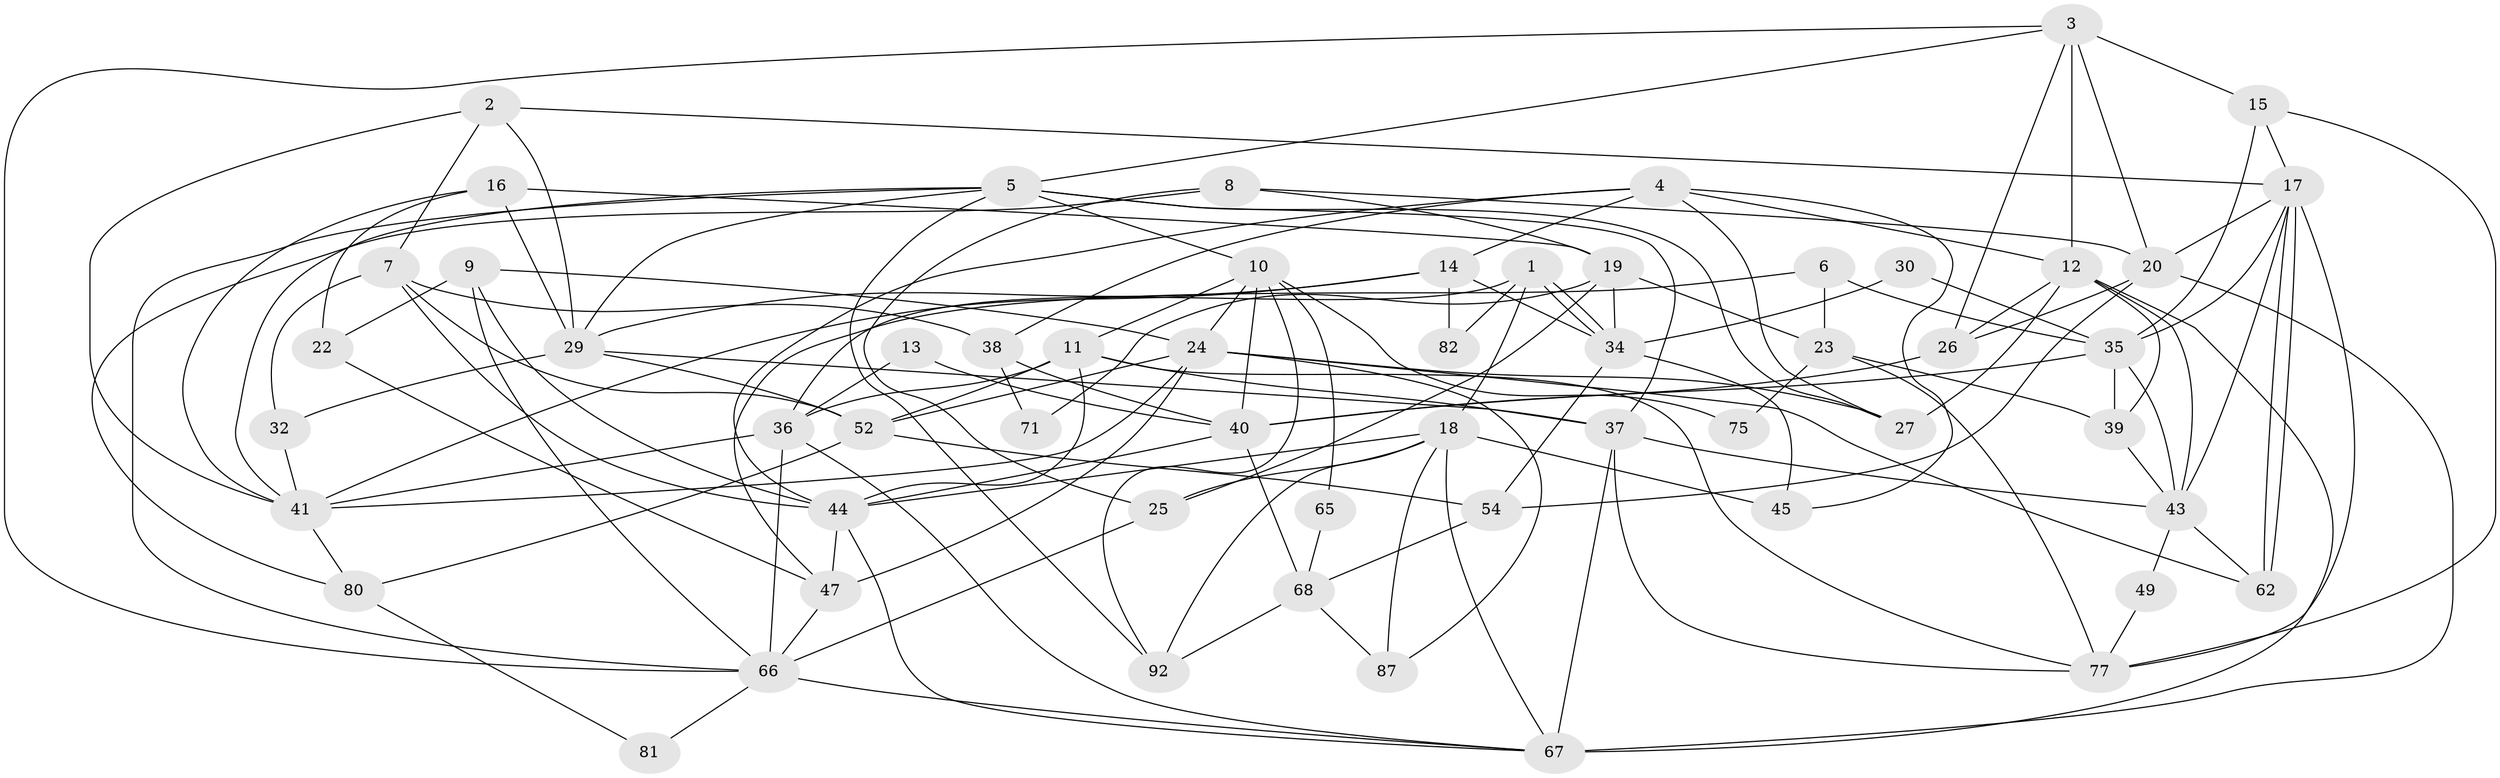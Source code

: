 // original degree distribution, {6: 0.09782608695652174, 3: 0.17391304347826086, 5: 0.18478260869565216, 4: 0.32608695652173914, 2: 0.17391304347826086, 8: 0.010869565217391304, 7: 0.03260869565217391}
// Generated by graph-tools (version 1.1) at 2025/11/02/27/25 16:11:21]
// undirected, 57 vertices, 141 edges
graph export_dot {
graph [start="1"]
  node [color=gray90,style=filled];
  1;
  2 [super="+64"];
  3 [super="+78"];
  4 [super="+83"];
  5 [super="+55"];
  6;
  7;
  8;
  9 [super="+61"];
  10 [super="+63"];
  11 [super="+79"];
  12 [super="+31"];
  13;
  14 [super="+21"];
  15;
  16;
  17 [super="+88"];
  18 [super="+28"];
  19 [super="+57"];
  20 [super="+91"];
  22;
  23 [super="+53"];
  24 [super="+58"];
  25 [super="+33"];
  26 [super="+73"];
  27;
  29 [super="+50"];
  30;
  32 [super="+70"];
  34 [super="+89"];
  35 [super="+85"];
  36 [super="+42"];
  37 [super="+72"];
  38 [super="+46"];
  39;
  40 [super="+48"];
  41 [super="+59"];
  43 [super="+84"];
  44 [super="+86"];
  45 [super="+56"];
  47 [super="+51"];
  49;
  52 [super="+60"];
  54;
  62;
  65;
  66 [super="+69"];
  67 [super="+74"];
  68 [super="+76"];
  71;
  75;
  77 [super="+90"];
  80;
  81;
  82;
  87;
  92;
  1 -- 34 [weight=2];
  1 -- 34;
  1 -- 82;
  1 -- 18;
  1 -- 36;
  2 -- 7;
  2 -- 17;
  2 -- 29;
  2 -- 41;
  3 -- 66;
  3 -- 12 [weight=2];
  3 -- 20;
  3 -- 15;
  3 -- 26;
  3 -- 5;
  4 -- 12;
  4 -- 38;
  4 -- 27;
  4 -- 44;
  4 -- 14;
  4 -- 45;
  5 -- 29;
  5 -- 66;
  5 -- 10;
  5 -- 37;
  5 -- 27;
  5 -- 92;
  5 -- 41;
  6 -- 35;
  6 -- 47;
  6 -- 23;
  7 -- 52;
  7 -- 38;
  7 -- 44;
  7 -- 32;
  8 -- 80;
  8 -- 20;
  8 -- 19;
  8 -- 25;
  9 -- 24;
  9 -- 66;
  9 -- 44;
  9 -- 22;
  10 -- 11;
  10 -- 40;
  10 -- 24;
  10 -- 75;
  10 -- 92;
  10 -- 65;
  11 -- 36;
  11 -- 77;
  11 -- 44;
  11 -- 37;
  11 -- 52 [weight=2];
  12 -- 27;
  12 -- 39;
  12 -- 43;
  12 -- 26;
  12 -- 67;
  13 -- 36;
  13 -- 40;
  14 -- 41;
  14 -- 34;
  14 -- 82;
  14 -- 29;
  15 -- 35;
  15 -- 77;
  15 -- 17;
  16 -- 22;
  16 -- 29;
  16 -- 19;
  16 -- 41;
  17 -- 77;
  17 -- 62;
  17 -- 62;
  17 -- 35;
  17 -- 43;
  17 -- 20;
  18 -- 87;
  18 -- 92;
  18 -- 44;
  18 -- 25;
  18 -- 45;
  18 -- 67;
  19 -- 71;
  19 -- 34;
  19 -- 23;
  19 -- 25;
  20 -- 26;
  20 -- 67;
  20 -- 54;
  22 -- 47;
  23 -- 39;
  23 -- 75;
  23 -- 77;
  24 -- 47;
  24 -- 52;
  24 -- 62;
  24 -- 27;
  24 -- 87;
  24 -- 41;
  25 -- 66 [weight=2];
  26 -- 40;
  29 -- 37;
  29 -- 32;
  29 -- 52;
  30 -- 34;
  30 -- 35;
  32 -- 41;
  34 -- 54;
  34 -- 45;
  35 -- 39;
  35 -- 43;
  35 -- 40;
  36 -- 67;
  36 -- 66;
  36 -- 41;
  37 -- 43;
  37 -- 77;
  37 -- 67 [weight=2];
  38 -- 71;
  38 -- 40;
  39 -- 43;
  40 -- 44;
  40 -- 68 [weight=2];
  41 -- 80;
  43 -- 62;
  43 -- 49;
  44 -- 47;
  44 -- 67;
  47 -- 66;
  49 -- 77;
  52 -- 54;
  52 -- 80;
  54 -- 68;
  65 -- 68;
  66 -- 81;
  66 -- 67;
  68 -- 87;
  68 -- 92;
  80 -- 81;
}
